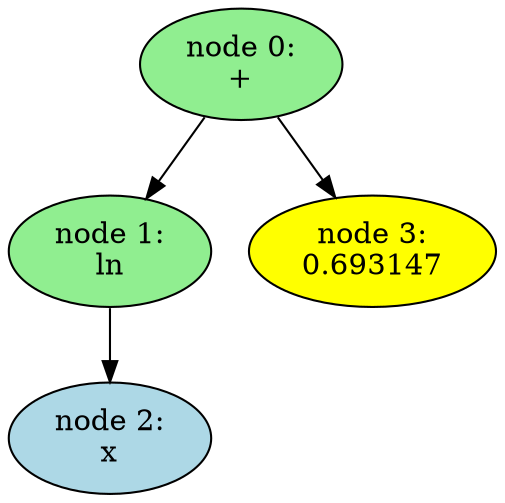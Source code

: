 digraph "output_files/simp_graph8" {
"node 0:
+";
	"node 0:
+"[style="filled",fillcolor="lightgreen"]
	"node 0:
+"->"node 1:
ln";
	"node 1:
ln"[style="filled",fillcolor="lightgreen"]
	"node 1:
ln"->"node 2:
x";
	"node 2:
x"[style="filled",fillcolor="lightblue"]
	"node 0:
+"->"node 3:
0.693147";
	"node 3:
0.693147"[style="filled",fillcolor="yellow"]
}
